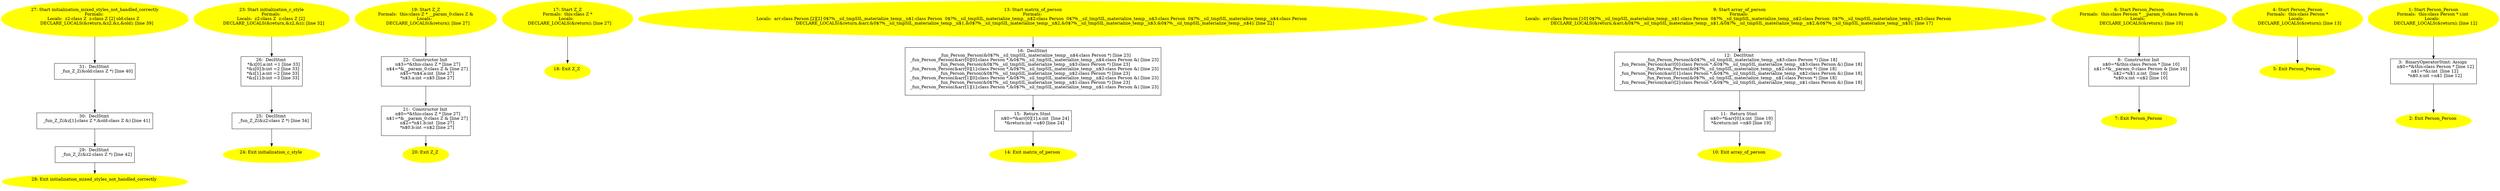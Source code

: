 /* @generated */
digraph iCFG {
31 [label="31:  DeclStmt \n   _fun_Z_Z(&old:class Z *) [line 40]\n " shape="box"]
	

	 31 -> 30 ;
30 [label="30:  DeclStmt \n   _fun_Z_Z(&z[1]:class Z *,&old:class Z &) [line 41]\n " shape="box"]
	

	 30 -> 29 ;
29 [label="29:  DeclStmt \n   _fun_Z_Z(&z2:class Z *) [line 42]\n " shape="box"]
	

	 29 -> 28 ;
28 [label="28: Exit initialization_mixed_styles_not_handled_correctly \n  " color=yellow style=filled]
	

27 [label="27: Start initialization_mixed_styles_not_handled_correctly\nFormals: \nLocals:  z2:class Z  z:class Z [2] old:class Z  \n   DECLARE_LOCALS(&return,&z2,&z,&old); [line 39]\n " color=yellow style=filled]
	

	 27 -> 31 ;
26 [label="26:  DeclStmt \n   *&z[0].a:int =1 [line 33]\n  *&z[0].b:int =2 [line 33]\n  *&z[1].a:int =2 [line 33]\n  *&z[1].b:int =3 [line 33]\n " shape="box"]
	

	 26 -> 25 ;
25 [label="25:  DeclStmt \n   _fun_Z_Z(&z2:class Z *) [line 34]\n " shape="box"]
	

	 25 -> 24 ;
24 [label="24: Exit initialization_c_style \n  " color=yellow style=filled]
	

23 [label="23: Start initialization_c_style\nFormals: \nLocals:  z2:class Z  z:class Z [2] \n   DECLARE_LOCALS(&return,&z2,&z); [line 32]\n " color=yellow style=filled]
	

	 23 -> 26 ;
22 [label="22:  Constructor Init \n   n$3=*&this:class Z * [line 27]\n  n$4=*&__param_0:class Z & [line 27]\n  n$5=*n$4.a:int  [line 27]\n  *n$3.a:int =n$5 [line 27]\n " shape="box"]
	

	 22 -> 21 ;
21 [label="21:  Constructor Init \n   n$0=*&this:class Z * [line 27]\n  n$1=*&__param_0:class Z & [line 27]\n  n$2=*n$1.b:int  [line 27]\n  *n$0.b:int =n$2 [line 27]\n " shape="box"]
	

	 21 -> 20 ;
20 [label="20: Exit Z_Z \n  " color=yellow style=filled]
	

19 [label="19: Start Z_Z\nFormals:  this:class Z * __param_0:class Z &\nLocals:  \n   DECLARE_LOCALS(&return); [line 27]\n " color=yellow style=filled]
	

	 19 -> 22 ;
18 [label="18: Exit Z_Z \n  " color=yellow style=filled]
	

17 [label="17: Start Z_Z\nFormals:  this:class Z *\nLocals:  \n   DECLARE_LOCALS(&return); [line 27]\n " color=yellow style=filled]
	

	 17 -> 18 ;
16 [label="16:  DeclStmt \n   _fun_Person_Person(&0$?%__sil_tmpSIL_materialize_temp__n$4:class Person *) [line 23]\n  _fun_Person_Person(&arr[0][0]:class Person *,&0$?%__sil_tmpSIL_materialize_temp__n$4:class Person &) [line 23]\n  _fun_Person_Person(&0$?%__sil_tmpSIL_materialize_temp__n$3:class Person *) [line 23]\n  _fun_Person_Person(&arr[0][1]:class Person *,&0$?%__sil_tmpSIL_materialize_temp__n$3:class Person &) [line 23]\n  _fun_Person_Person(&0$?%__sil_tmpSIL_materialize_temp__n$2:class Person *) [line 23]\n  _fun_Person_Person(&arr[1][0]:class Person *,&0$?%__sil_tmpSIL_materialize_temp__n$2:class Person &) [line 23]\n  _fun_Person_Person(&0$?%__sil_tmpSIL_materialize_temp__n$1:class Person *) [line 23]\n  _fun_Person_Person(&arr[1][1]:class Person *,&0$?%__sil_tmpSIL_materialize_temp__n$1:class Person &) [line 23]\n " shape="box"]
	

	 16 -> 15 ;
15 [label="15:  Return Stmt \n   n$0=*&arr[0][1].x:int  [line 24]\n  *&return:int =n$0 [line 24]\n " shape="box"]
	

	 15 -> 14 ;
14 [label="14: Exit matrix_of_person \n  " color=yellow style=filled]
	

13 [label="13: Start matrix_of_person\nFormals: \nLocals:  arr:class Person [2][2] 0$?%__sil_tmpSIL_materialize_temp__n$1:class Person  0$?%__sil_tmpSIL_materialize_temp__n$2:class Person  0$?%__sil_tmpSIL_materialize_temp__n$3:class Person  0$?%__sil_tmpSIL_materialize_temp__n$4:class Person  \n   DECLARE_LOCALS(&return,&arr,&0$?%__sil_tmpSIL_materialize_temp__n$1,&0$?%__sil_tmpSIL_materialize_temp__n$2,&0$?%__sil_tmpSIL_materialize_temp__n$3,&0$?%__sil_tmpSIL_materialize_temp__n$4); [line 22]\n " color=yellow style=filled]
	

	 13 -> 16 ;
12 [label="12:  DeclStmt \n   _fun_Person_Person(&0$?%__sil_tmpSIL_materialize_temp__n$3:class Person *) [line 18]\n  _fun_Person_Person(&arr[0]:class Person *,&0$?%__sil_tmpSIL_materialize_temp__n$3:class Person &) [line 18]\n  _fun_Person_Person(&0$?%__sil_tmpSIL_materialize_temp__n$2:class Person *) [line 18]\n  _fun_Person_Person(&arr[1]:class Person *,&0$?%__sil_tmpSIL_materialize_temp__n$2:class Person &) [line 18]\n  _fun_Person_Person(&0$?%__sil_tmpSIL_materialize_temp__n$1:class Person *) [line 18]\n  _fun_Person_Person(&arr[2]:class Person *,&0$?%__sil_tmpSIL_materialize_temp__n$1:class Person &) [line 18]\n " shape="box"]
	

	 12 -> 11 ;
11 [label="11:  Return Stmt \n   n$0=*&arr[0].x:int  [line 19]\n  *&return:int =n$0 [line 19]\n " shape="box"]
	

	 11 -> 10 ;
10 [label="10: Exit array_of_person \n  " color=yellow style=filled]
	

9 [label="9: Start array_of_person\nFormals: \nLocals:  arr:class Person [10] 0$?%__sil_tmpSIL_materialize_temp__n$1:class Person  0$?%__sil_tmpSIL_materialize_temp__n$2:class Person  0$?%__sil_tmpSIL_materialize_temp__n$3:class Person  \n   DECLARE_LOCALS(&return,&arr,&0$?%__sil_tmpSIL_materialize_temp__n$1,&0$?%__sil_tmpSIL_materialize_temp__n$2,&0$?%__sil_tmpSIL_materialize_temp__n$3); [line 17]\n " color=yellow style=filled]
	

	 9 -> 12 ;
8 [label="8:  Constructor Init \n   n$0=*&this:class Person * [line 10]\n  n$1=*&__param_0:class Person & [line 10]\n  n$2=*n$1.x:int  [line 10]\n  *n$0.x:int =n$2 [line 10]\n " shape="box"]
	

	 8 -> 7 ;
7 [label="7: Exit Person_Person \n  " color=yellow style=filled]
	

6 [label="6: Start Person_Person\nFormals:  this:class Person * __param_0:class Person &\nLocals:  \n   DECLARE_LOCALS(&return); [line 10]\n " color=yellow style=filled]
	

	 6 -> 8 ;
5 [label="5: Exit Person_Person \n  " color=yellow style=filled]
	

4 [label="4: Start Person_Person\nFormals:  this:class Person *\nLocals:  \n   DECLARE_LOCALS(&return); [line 13]\n " color=yellow style=filled]
	

	 4 -> 5 ;
3 [label="3:  BinaryOperatorStmt: Assign \n   n$0=*&this:class Person * [line 12]\n  n$1=*&i:int  [line 12]\n  *n$0.x:int =n$1 [line 12]\n " shape="box"]
	

	 3 -> 2 ;
2 [label="2: Exit Person_Person \n  " color=yellow style=filled]
	

1 [label="1: Start Person_Person\nFormals:  this:class Person * i:int \nLocals:  \n   DECLARE_LOCALS(&return); [line 12]\n " color=yellow style=filled]
	

	 1 -> 3 ;
}
